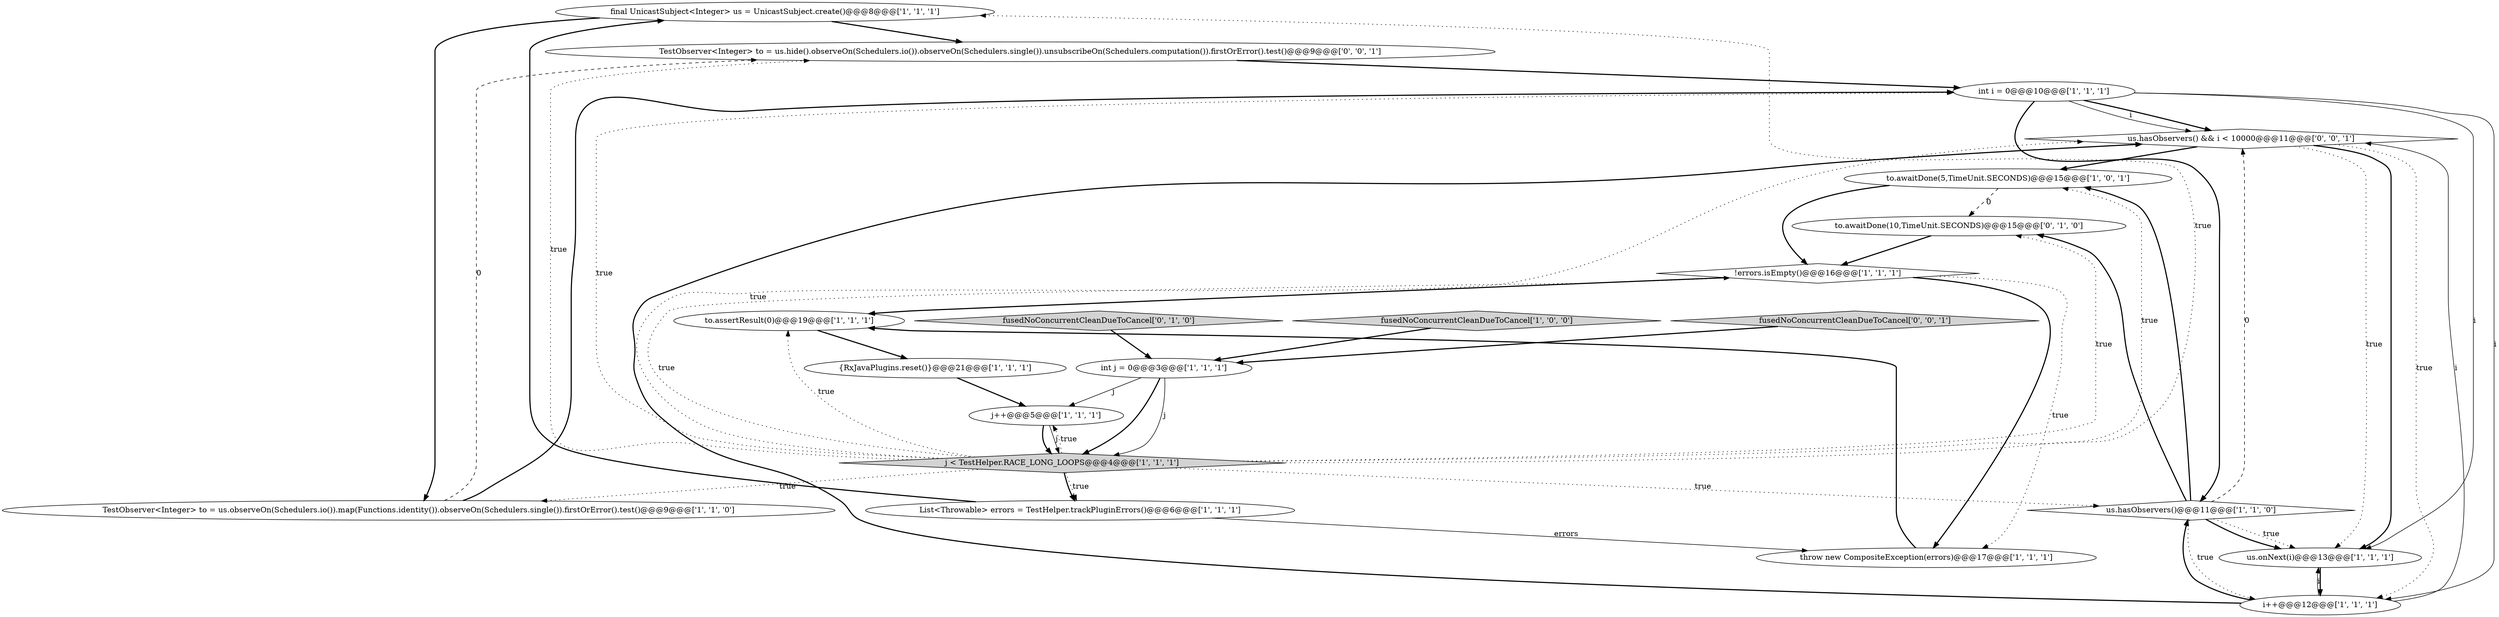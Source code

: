 digraph {
15 [style = filled, label = "final UnicastSubject<Integer> us = UnicastSubject.create()@@@8@@@['1', '1', '1']", fillcolor = white, shape = ellipse image = "AAA0AAABBB1BBB"];
18 [style = filled, label = "fusedNoConcurrentCleanDueToCancel['0', '0', '1']", fillcolor = lightgray, shape = diamond image = "AAA0AAABBB3BBB"];
17 [style = filled, label = "fusedNoConcurrentCleanDueToCancel['0', '1', '0']", fillcolor = lightgray, shape = diamond image = "AAA0AAABBB2BBB"];
7 [style = filled, label = "to.awaitDone(5,TimeUnit.SECONDS)@@@15@@@['1', '0', '1']", fillcolor = white, shape = ellipse image = "AAA0AAABBB1BBB"];
19 [style = filled, label = "us.hasObservers() && i < 10000@@@11@@@['0', '0', '1']", fillcolor = white, shape = diamond image = "AAA0AAABBB3BBB"];
5 [style = filled, label = "j++@@@5@@@['1', '1', '1']", fillcolor = white, shape = ellipse image = "AAA0AAABBB1BBB"];
10 [style = filled, label = "j < TestHelper.RACE_LONG_LOOPS@@@4@@@['1', '1', '1']", fillcolor = lightgray, shape = diamond image = "AAA0AAABBB1BBB"];
16 [style = filled, label = "to.awaitDone(10,TimeUnit.SECONDS)@@@15@@@['0', '1', '0']", fillcolor = white, shape = ellipse image = "AAA1AAABBB2BBB"];
6 [style = filled, label = "i++@@@12@@@['1', '1', '1']", fillcolor = white, shape = ellipse image = "AAA0AAABBB1BBB"];
20 [style = filled, label = "TestObserver<Integer> to = us.hide().observeOn(Schedulers.io()).observeOn(Schedulers.single()).unsubscribeOn(Schedulers.computation()).firstOrError().test()@@@9@@@['0', '0', '1']", fillcolor = white, shape = ellipse image = "AAA0AAABBB3BBB"];
0 [style = filled, label = "to.assertResult(0)@@@19@@@['1', '1', '1']", fillcolor = white, shape = ellipse image = "AAA0AAABBB1BBB"];
2 [style = filled, label = "TestObserver<Integer> to = us.observeOn(Schedulers.io()).map(Functions.identity()).observeOn(Schedulers.single()).firstOrError().test()@@@9@@@['1', '1', '0']", fillcolor = white, shape = ellipse image = "AAA0AAABBB1BBB"];
14 [style = filled, label = "us.hasObservers()@@@11@@@['1', '1', '0']", fillcolor = white, shape = diamond image = "AAA0AAABBB1BBB"];
9 [style = filled, label = "int j = 0@@@3@@@['1', '1', '1']", fillcolor = white, shape = ellipse image = "AAA0AAABBB1BBB"];
8 [style = filled, label = "throw new CompositeException(errors)@@@17@@@['1', '1', '1']", fillcolor = white, shape = ellipse image = "AAA0AAABBB1BBB"];
13 [style = filled, label = "int i = 0@@@10@@@['1', '1', '1']", fillcolor = white, shape = ellipse image = "AAA0AAABBB1BBB"];
11 [style = filled, label = "{RxJavaPlugins.reset()}@@@21@@@['1', '1', '1']", fillcolor = white, shape = ellipse image = "AAA0AAABBB1BBB"];
1 [style = filled, label = "us.onNext(i)@@@13@@@['1', '1', '1']", fillcolor = white, shape = ellipse image = "AAA0AAABBB1BBB"];
12 [style = filled, label = "!errors.isEmpty()@@@16@@@['1', '1', '1']", fillcolor = white, shape = diamond image = "AAA0AAABBB1BBB"];
4 [style = filled, label = "fusedNoConcurrentCleanDueToCancel['1', '0', '0']", fillcolor = lightgray, shape = diamond image = "AAA0AAABBB1BBB"];
3 [style = filled, label = "List<Throwable> errors = TestHelper.trackPluginErrors()@@@6@@@['1', '1', '1']", fillcolor = white, shape = ellipse image = "AAA0AAABBB1BBB"];
12->0 [style = bold, label=""];
10->2 [style = dotted, label="true"];
14->7 [style = bold, label=""];
10->13 [style = dotted, label="true"];
13->19 [style = solid, label="i"];
10->3 [style = dotted, label="true"];
14->16 [style = bold, label=""];
13->19 [style = bold, label=""];
19->1 [style = bold, label=""];
10->12 [style = dotted, label="true"];
8->0 [style = bold, label=""];
14->1 [style = dotted, label="true"];
2->13 [style = bold, label=""];
9->5 [style = solid, label="j"];
2->20 [style = dashed, label="0"];
10->0 [style = dotted, label="true"];
6->19 [style = solid, label="i"];
6->19 [style = bold, label=""];
10->7 [style = dotted, label="true"];
5->10 [style = bold, label=""];
1->6 [style = bold, label=""];
0->11 [style = bold, label=""];
15->2 [style = bold, label=""];
10->3 [style = bold, label=""];
10->16 [style = dotted, label="true"];
14->6 [style = dotted, label="true"];
14->1 [style = bold, label=""];
16->12 [style = bold, label=""];
6->1 [style = solid, label="i"];
12->8 [style = dotted, label="true"];
18->9 [style = bold, label=""];
20->13 [style = bold, label=""];
6->14 [style = bold, label=""];
7->12 [style = bold, label=""];
14->19 [style = dashed, label="0"];
13->6 [style = solid, label="i"];
9->10 [style = solid, label="j"];
4->9 [style = bold, label=""];
5->10 [style = solid, label="j"];
17->9 [style = bold, label=""];
3->15 [style = bold, label=""];
19->1 [style = dotted, label="true"];
15->20 [style = bold, label=""];
7->16 [style = dashed, label="0"];
10->20 [style = dotted, label="true"];
10->19 [style = dotted, label="true"];
19->7 [style = bold, label=""];
10->15 [style = dotted, label="true"];
13->14 [style = bold, label=""];
19->6 [style = dotted, label="true"];
13->1 [style = solid, label="i"];
12->8 [style = bold, label=""];
10->14 [style = dotted, label="true"];
3->8 [style = solid, label="errors"];
11->5 [style = bold, label=""];
10->5 [style = dotted, label="true"];
9->10 [style = bold, label=""];
}
